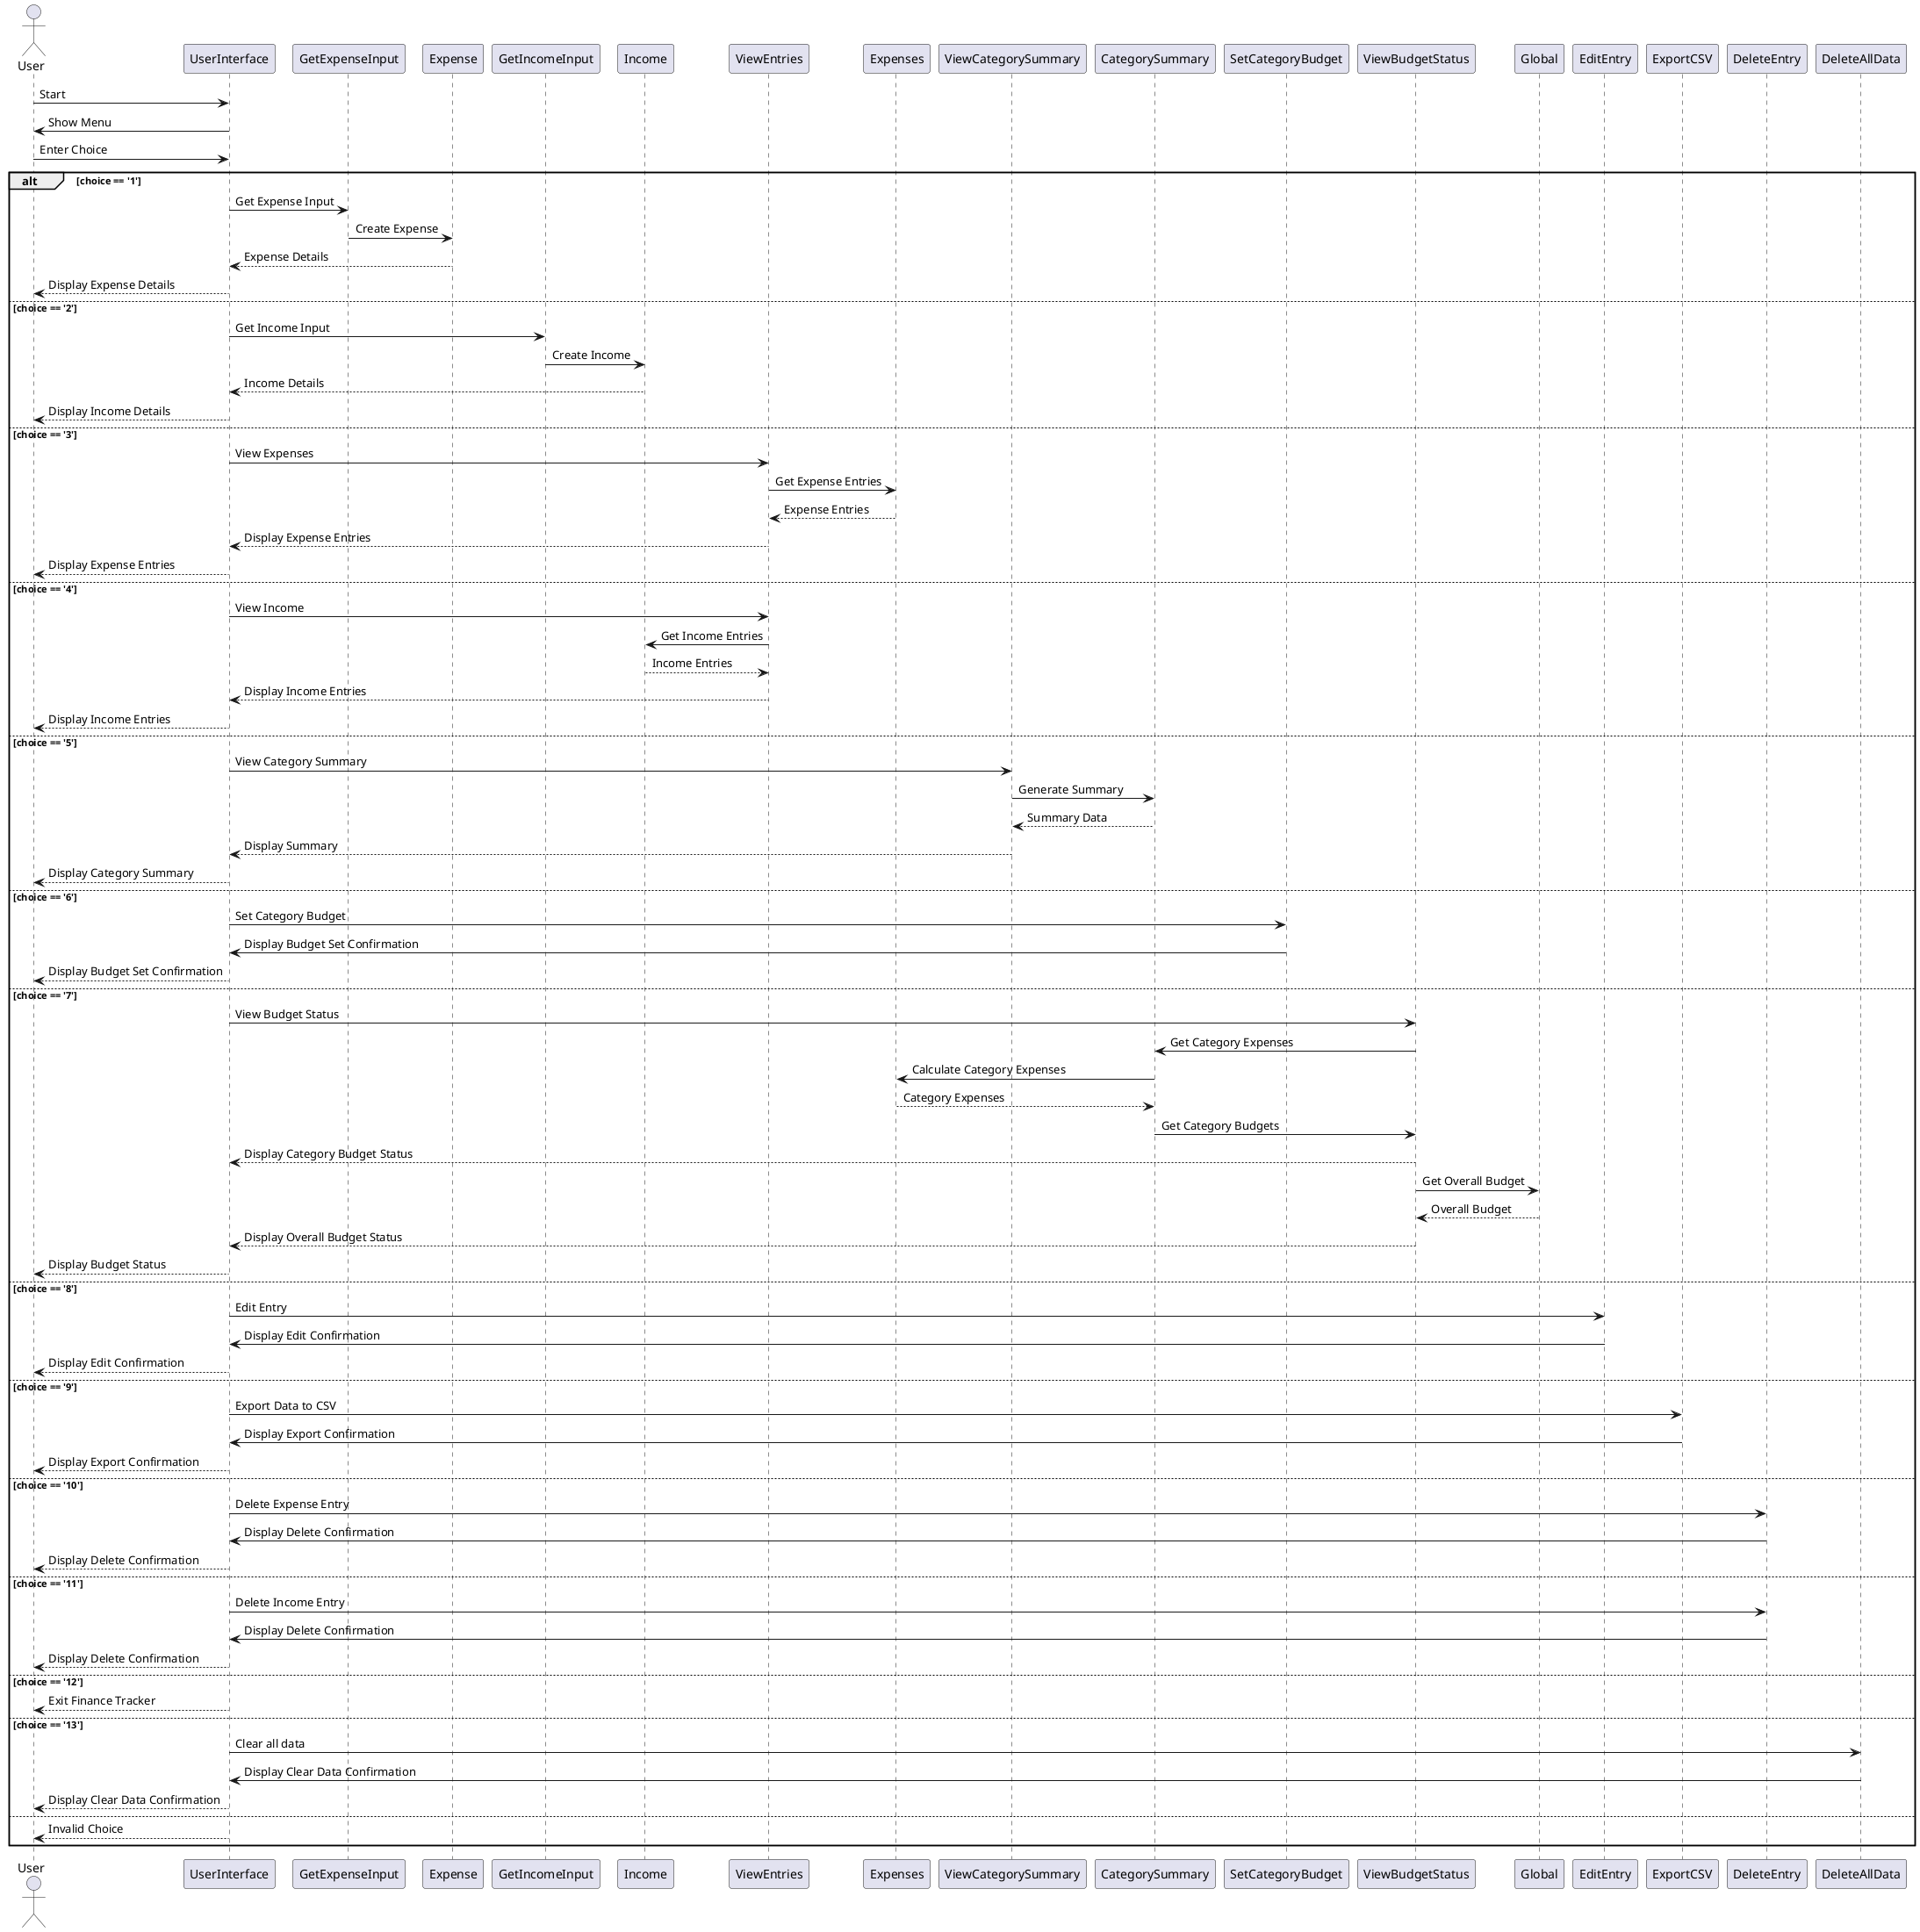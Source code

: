@startuml
actor User

User -> UserInterface: Start
UserInterface -> User: Show Menu

User -> UserInterface: Enter Choice

alt choice == '1'
    UserInterface -> GetExpenseInput: Get Expense Input
    GetExpenseInput -> Expense: Create Expense
    Expense --> UserInterface: Expense Details
    UserInterface --> User: Display Expense Details
else choice == '2'
    UserInterface -> GetIncomeInput: Get Income Input
    GetIncomeInput -> Income: Create Income
    Income --> UserInterface: Income Details
    UserInterface --> User: Display Income Details
else choice == '3'
    UserInterface -> ViewEntries: View Expenses
    ViewEntries -> Expenses: Get Expense Entries
    Expenses --> ViewEntries: Expense Entries
    ViewEntries --> UserInterface: Display Expense Entries
    UserInterface --> User: Display Expense Entries
else choice == '4'
    UserInterface -> ViewEntries: View Income
    ViewEntries -> Income: Get Income Entries
    Income --> ViewEntries: Income Entries
    ViewEntries --> UserInterface: Display Income Entries
    UserInterface --> User: Display Income Entries
else choice == '5'
    UserInterface -> ViewCategorySummary: View Category Summary
    ViewCategorySummary -> CategorySummary: Generate Summary
    CategorySummary --> ViewCategorySummary: Summary Data
    ViewCategorySummary --> UserInterface: Display Summary
    UserInterface --> User: Display Category Summary
else choice == '6'
    UserInterface -> SetCategoryBudget: Set Category Budget
    SetCategoryBudget -> UserInterface: Display Budget Set Confirmation
    UserInterface --> User: Display Budget Set Confirmation
else choice == '7'
    UserInterface -> ViewBudgetStatus: View Budget Status
    ViewBudgetStatus -> CategorySummary: Get Category Expenses
    CategorySummary -> Expenses: Calculate Category Expenses
    Expenses --> CategorySummary: Category Expenses
    CategorySummary -> ViewBudgetStatus: Get Category Budgets
    ViewBudgetStatus --> UserInterface: Display Category Budget Status
    ViewBudgetStatus -> Global: Get Overall Budget
    Global --> ViewBudgetStatus: Overall Budget
    ViewBudgetStatus --> UserInterface: Display Overall Budget Status
    UserInterface --> User: Display Budget Status
else choice == '8'
    UserInterface -> EditEntry: Edit Entry
    EditEntry -> UserInterface: Display Edit Confirmation
    UserInterface --> User: Display Edit Confirmation
else choice == '9'
    UserInterface -> ExportCSV: Export Data to CSV
    ExportCSV -> UserInterface: Display Export Confirmation
    UserInterface --> User: Display Export Confirmation
else choice == '10'
    UserInterface -> DeleteEntry: Delete Expense Entry
    DeleteEntry -> UserInterface: Display Delete Confirmation
    UserInterface --> User: Display Delete Confirmation
else choice == '11'
    UserInterface -> DeleteEntry: Delete Income Entry
    DeleteEntry -> UserInterface: Display Delete Confirmation
    UserInterface --> User: Display Delete Confirmation
else choice == '12'
    UserInterface --> User: Exit Finance Tracker
else choice == '13'
    UserInterface -> DeleteAllData: Clear all data
    DeleteAllData -> UserInterface: Display Clear Data Confirmation
    UserInterface --> User: Display Clear Data Confirmation
else
    UserInterface --> User: Invalid Choice
end

@enduml
